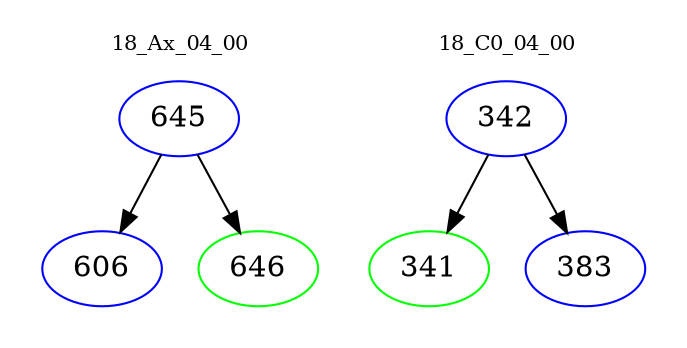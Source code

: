 digraph{
subgraph cluster_0 {
color = white
label = "18_Ax_04_00";
fontsize=10;
T0_645 [label="645", color="blue"]
T0_645 -> T0_606 [color="black"]
T0_606 [label="606", color="blue"]
T0_645 -> T0_646 [color="black"]
T0_646 [label="646", color="green"]
}
subgraph cluster_1 {
color = white
label = "18_C0_04_00";
fontsize=10;
T1_342 [label="342", color="blue"]
T1_342 -> T1_341 [color="black"]
T1_341 [label="341", color="green"]
T1_342 -> T1_383 [color="black"]
T1_383 [label="383", color="blue"]
}
}
